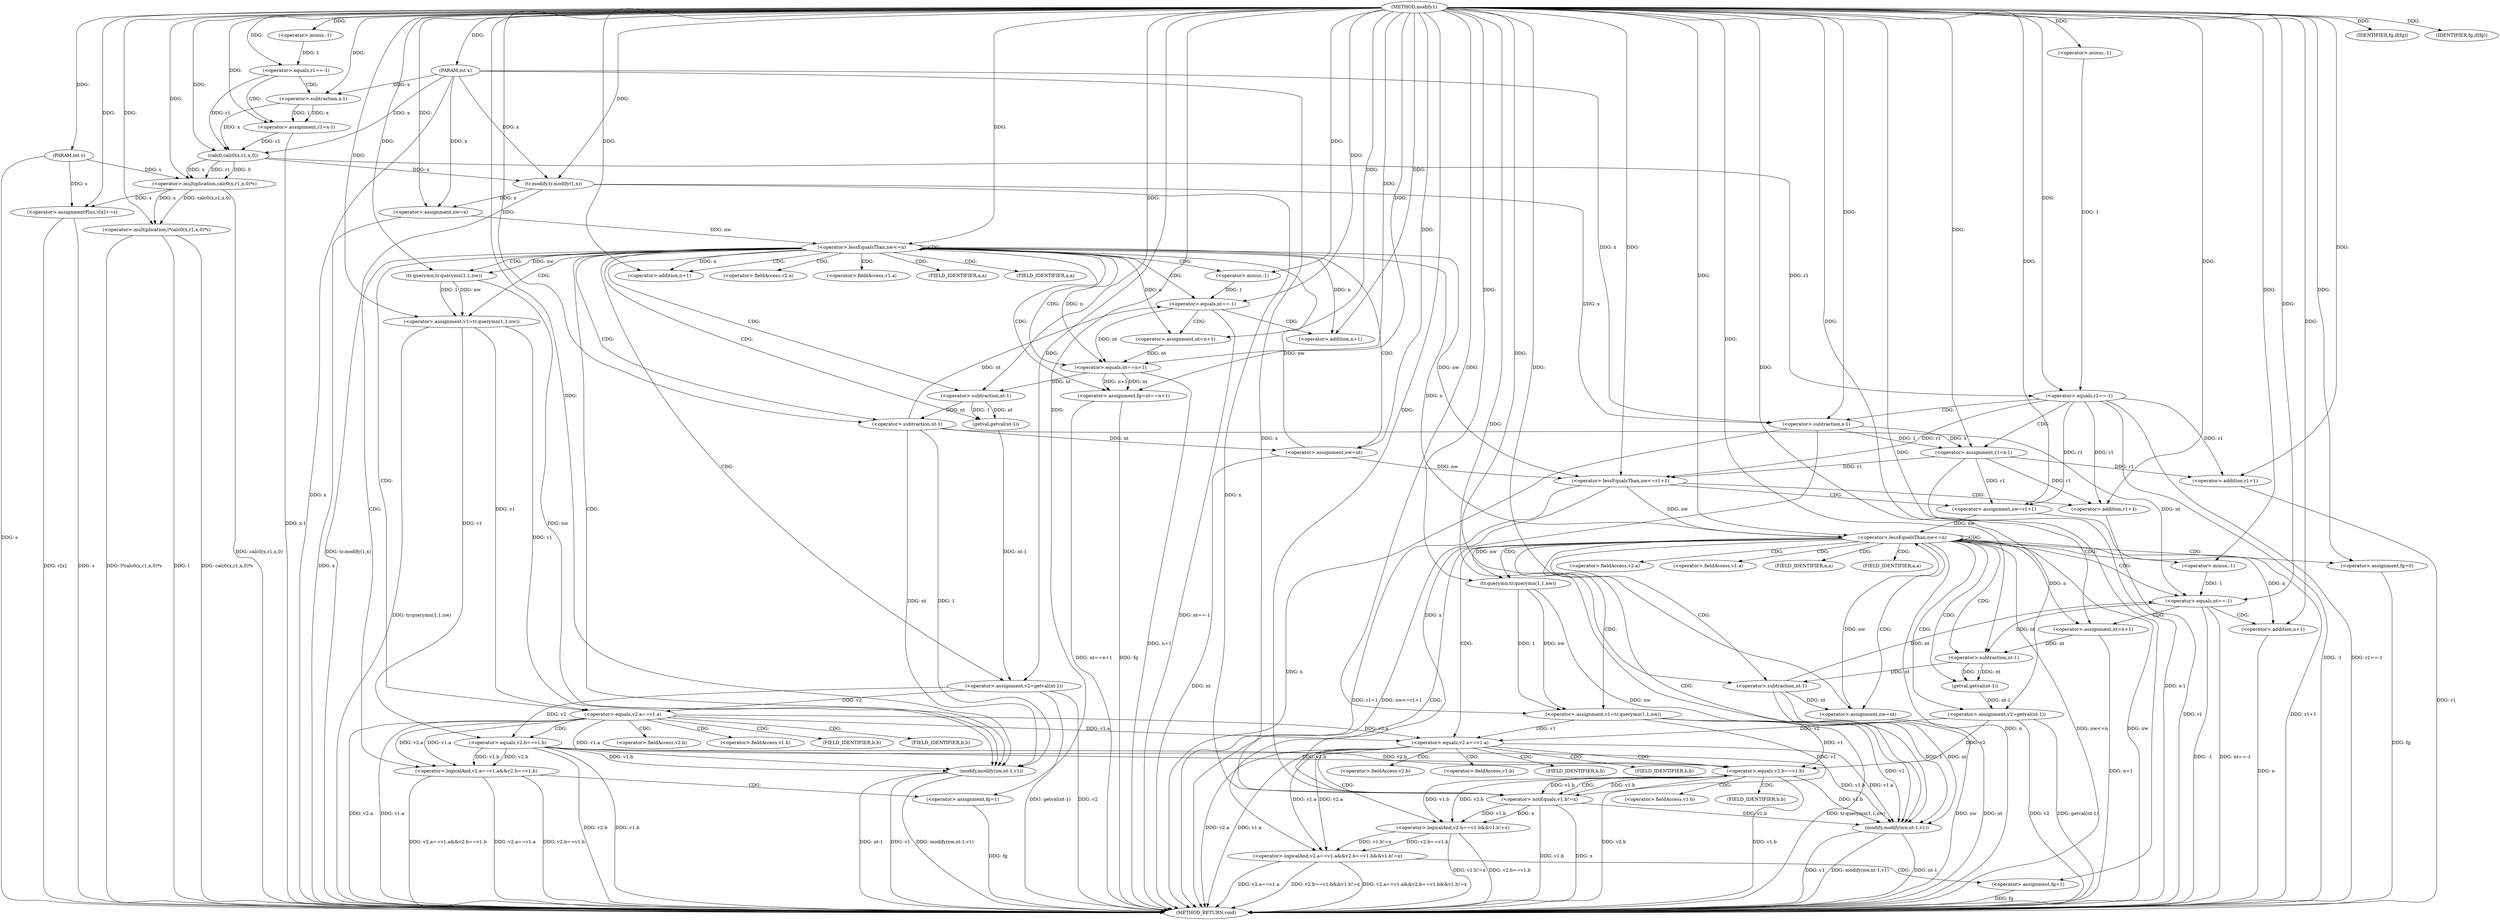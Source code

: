 digraph "modify1" {  
"1001458" [label = "(METHOD,modify1)" ]
"1001657" [label = "(METHOD_RETURN,void)" ]
"1001459" [label = "(PARAM,int x)" ]
"1001460" [label = "(PARAM,int s)" ]
"1001474" [label = "(<operator>.multiplication,l*calc0(x,r1,x,0)*s)" ]
"1001483" [label = "(<operator>.assignmentPlus,v[x]+=s)" ]
"1001488" [label = "(tr.modify,tr.modify(1,x))" ]
"1001492" [label = "(<operator>.assignment,nw=x)" ]
"1001465" [label = "(<operator>.equals,r1==-1)" ]
"1001469" [label = "(<operator>.assignment,r1=x-1)" ]
"1001496" [label = "(<operator>.lessEqualsThan,nw<=n)" ]
"1001566" [label = "(<operator>.equals,r1==-1)" ]
"1001570" [label = "(<operator>.assignment,r1=x-1)" ]
"1001576" [label = "(<operator>.lessEqualsThan,nw<=r1+1)" ]
"1001581" [label = "(<operator>.assignment,nw=r1+1)" ]
"1001587" [label = "(<operator>.lessEqualsThan,nw<=n)" ]
"1001476" [label = "(<operator>.multiplication,calc0(x,r1,x,0)*s)" ]
"1001501" [label = "(<operator>.assignment,v1=tr.querymn(1,1,nw))" ]
"1001519" [label = "(<operator>.assignment,fg=nt==n+1)" ]
"1001527" [label = "(<operator>.assignment,v2=getval(nt-1))" ]
"1001552" [label = "(modify,modify(nw,nt-1,v1))" ]
"1001558" [label = "(<operator>.assignment,nw=nt)" ]
"1001592" [label = "(<operator>.assignment,v1=tr.querymn(1,1,nw))" ]
"1001610" [label = "(<operator>.assignment,fg=0)" ]
"1001614" [label = "(<operator>.assignment,v2=getval(nt-1))" ]
"1001645" [label = "(modify,modify(nw,nt-1,v1))" ]
"1001651" [label = "(<operator>.assignment,nw=nt)" ]
"1001467" [label = "(<operator>.minus,-1)" ]
"1001471" [label = "(<operator>.subtraction,x-1)" ]
"1001477" [label = "(calc0,calc0(x,r1,x,0))" ]
"1001509" [label = "(<operator>.equals,nt==-1)" ]
"1001513" [label = "(<operator>.assignment,nt=n+1)" ]
"1001534" [label = "(<operator>.logicalAnd,v2.a==v1.a&&v2.b==v1.b)" ]
"1001549" [label = "(<operator>.assignment,fg=1)" ]
"1001562" [label = "(IDENTIFIER,fg,if(fg))" ]
"1001568" [label = "(<operator>.minus,-1)" ]
"1001572" [label = "(<operator>.subtraction,x-1)" ]
"1001578" [label = "(<operator>.addition,r1+1)" ]
"1001583" [label = "(<operator>.addition,r1+1)" ]
"1001600" [label = "(<operator>.equals,nt==-1)" ]
"1001604" [label = "(<operator>.assignment,nt=n+1)" ]
"1001621" [label = "(<operator>.logicalAnd,v2.a==v1.a&&v2.b==v1.b&&v1.b!=x)" ]
"1001642" [label = "(<operator>.assignment,fg=1)" ]
"1001655" [label = "(IDENTIFIER,fg,if(fg))" ]
"1001503" [label = "(tr.querymn,tr.querymn(1,1,nw))" ]
"1001521" [label = "(<operator>.equals,nt==n+1)" ]
"1001529" [label = "(getval,getval(nt-1))" ]
"1001554" [label = "(<operator>.subtraction,nt-1)" ]
"1001594" [label = "(tr.querymn,tr.querymn(1,1,nw))" ]
"1001616" [label = "(getval,getval(nt-1))" ]
"1001647" [label = "(<operator>.subtraction,nt-1)" ]
"1001511" [label = "(<operator>.minus,-1)" ]
"1001515" [label = "(<operator>.addition,n+1)" ]
"1001523" [label = "(<operator>.addition,n+1)" ]
"1001530" [label = "(<operator>.subtraction,nt-1)" ]
"1001535" [label = "(<operator>.equals,v2.a==v1.a)" ]
"1001542" [label = "(<operator>.equals,v2.b==v1.b)" ]
"1001602" [label = "(<operator>.minus,-1)" ]
"1001606" [label = "(<operator>.addition,n+1)" ]
"1001617" [label = "(<operator>.subtraction,nt-1)" ]
"1001622" [label = "(<operator>.equals,v2.a==v1.a)" ]
"1001629" [label = "(<operator>.logicalAnd,v2.b==v1.b&&v1.b!=x)" ]
"1001630" [label = "(<operator>.equals,v2.b==v1.b)" ]
"1001637" [label = "(<operator>.notEquals,v1.b!=x)" ]
"1001536" [label = "(<operator>.fieldAccess,v2.a)" ]
"1001539" [label = "(<operator>.fieldAccess,v1.a)" ]
"1001543" [label = "(<operator>.fieldAccess,v2.b)" ]
"1001546" [label = "(<operator>.fieldAccess,v1.b)" ]
"1001623" [label = "(<operator>.fieldAccess,v2.a)" ]
"1001626" [label = "(<operator>.fieldAccess,v1.a)" ]
"1001538" [label = "(FIELD_IDENTIFIER,a,a)" ]
"1001541" [label = "(FIELD_IDENTIFIER,a,a)" ]
"1001545" [label = "(FIELD_IDENTIFIER,b,b)" ]
"1001548" [label = "(FIELD_IDENTIFIER,b,b)" ]
"1001625" [label = "(FIELD_IDENTIFIER,a,a)" ]
"1001628" [label = "(FIELD_IDENTIFIER,a,a)" ]
"1001631" [label = "(<operator>.fieldAccess,v2.b)" ]
"1001634" [label = "(<operator>.fieldAccess,v1.b)" ]
"1001638" [label = "(<operator>.fieldAccess,v1.b)" ]
"1001633" [label = "(FIELD_IDENTIFIER,b,b)" ]
"1001636" [label = "(FIELD_IDENTIFIER,b,b)" ]
"1001640" [label = "(FIELD_IDENTIFIER,b,b)" ]
  "1001459" -> "1001657"  [ label = "DDG: x"] 
  "1001460" -> "1001657"  [ label = "DDG: s"] 
  "1001469" -> "1001657"  [ label = "DDG: x-1"] 
  "1001476" -> "1001657"  [ label = "DDG: calc0(x,r1,x,0)"] 
  "1001474" -> "1001657"  [ label = "DDG: calc0(x,r1,x,0)*s"] 
  "1001474" -> "1001657"  [ label = "DDG: l*calc0(x,r1,x,0)*s"] 
  "1001483" -> "1001657"  [ label = "DDG: v[x]"] 
  "1001483" -> "1001657"  [ label = "DDG: s"] 
  "1001488" -> "1001657"  [ label = "DDG: tr.modify(1,x)"] 
  "1001492" -> "1001657"  [ label = "DDG: x"] 
  "1001501" -> "1001657"  [ label = "DDG: tr.querymn(1,1,nw)"] 
  "1001509" -> "1001657"  [ label = "DDG: nt==-1"] 
  "1001519" -> "1001657"  [ label = "DDG: fg"] 
  "1001521" -> "1001657"  [ label = "DDG: n+1"] 
  "1001519" -> "1001657"  [ label = "DDG: nt==n+1"] 
  "1001527" -> "1001657"  [ label = "DDG: v2"] 
  "1001527" -> "1001657"  [ label = "DDG: getval(nt-1)"] 
  "1001535" -> "1001657"  [ label = "DDG: v2.a"] 
  "1001535" -> "1001657"  [ label = "DDG: v1.a"] 
  "1001534" -> "1001657"  [ label = "DDG: v2.a==v1.a"] 
  "1001542" -> "1001657"  [ label = "DDG: v2.b"] 
  "1001542" -> "1001657"  [ label = "DDG: v1.b"] 
  "1001534" -> "1001657"  [ label = "DDG: v2.b==v1.b"] 
  "1001534" -> "1001657"  [ label = "DDG: v2.a==v1.a&&v2.b==v1.b"] 
  "1001549" -> "1001657"  [ label = "DDG: fg"] 
  "1001552" -> "1001657"  [ label = "DDG: nt-1"] 
  "1001552" -> "1001657"  [ label = "DDG: v1"] 
  "1001552" -> "1001657"  [ label = "DDG: modify(nw,nt-1,v1)"] 
  "1001558" -> "1001657"  [ label = "DDG: nt"] 
  "1001566" -> "1001657"  [ label = "DDG: -1"] 
  "1001566" -> "1001657"  [ label = "DDG: r1==-1"] 
  "1001572" -> "1001657"  [ label = "DDG: x"] 
  "1001570" -> "1001657"  [ label = "DDG: x-1"] 
  "1001578" -> "1001657"  [ label = "DDG: r1"] 
  "1001576" -> "1001657"  [ label = "DDG: r1+1"] 
  "1001576" -> "1001657"  [ label = "DDG: nw<=r1+1"] 
  "1001583" -> "1001657"  [ label = "DDG: r1"] 
  "1001581" -> "1001657"  [ label = "DDG: r1+1"] 
  "1001587" -> "1001657"  [ label = "DDG: nw"] 
  "1001587" -> "1001657"  [ label = "DDG: n"] 
  "1001587" -> "1001657"  [ label = "DDG: nw<=n"] 
  "1001592" -> "1001657"  [ label = "DDG: tr.querymn(1,1,nw)"] 
  "1001600" -> "1001657"  [ label = "DDG: -1"] 
  "1001600" -> "1001657"  [ label = "DDG: nt==-1"] 
  "1001606" -> "1001657"  [ label = "DDG: n"] 
  "1001604" -> "1001657"  [ label = "DDG: n+1"] 
  "1001610" -> "1001657"  [ label = "DDG: fg"] 
  "1001614" -> "1001657"  [ label = "DDG: v2"] 
  "1001614" -> "1001657"  [ label = "DDG: getval(nt-1)"] 
  "1001622" -> "1001657"  [ label = "DDG: v2.a"] 
  "1001622" -> "1001657"  [ label = "DDG: v1.a"] 
  "1001621" -> "1001657"  [ label = "DDG: v2.a==v1.a"] 
  "1001630" -> "1001657"  [ label = "DDG: v2.b"] 
  "1001630" -> "1001657"  [ label = "DDG: v1.b"] 
  "1001629" -> "1001657"  [ label = "DDG: v2.b==v1.b"] 
  "1001637" -> "1001657"  [ label = "DDG: v1.b"] 
  "1001637" -> "1001657"  [ label = "DDG: x"] 
  "1001629" -> "1001657"  [ label = "DDG: v1.b!=x"] 
  "1001621" -> "1001657"  [ label = "DDG: v2.b==v1.b&&v1.b!=x"] 
  "1001621" -> "1001657"  [ label = "DDG: v2.a==v1.a&&v2.b==v1.b&&v1.b!=x"] 
  "1001642" -> "1001657"  [ label = "DDG: fg"] 
  "1001645" -> "1001657"  [ label = "DDG: nt-1"] 
  "1001645" -> "1001657"  [ label = "DDG: v1"] 
  "1001645" -> "1001657"  [ label = "DDG: modify(nw,nt-1,v1)"] 
  "1001651" -> "1001657"  [ label = "DDG: nw"] 
  "1001651" -> "1001657"  [ label = "DDG: nt"] 
  "1001474" -> "1001657"  [ label = "DDG: l"] 
  "1001458" -> "1001459"  [ label = "DDG: "] 
  "1001458" -> "1001460"  [ label = "DDG: "] 
  "1001476" -> "1001483"  [ label = "DDG: s"] 
  "1001460" -> "1001483"  [ label = "DDG: s"] 
  "1001458" -> "1001483"  [ label = "DDG: "] 
  "1001488" -> "1001492"  [ label = "DDG: x"] 
  "1001459" -> "1001492"  [ label = "DDG: x"] 
  "1001458" -> "1001492"  [ label = "DDG: "] 
  "1001471" -> "1001469"  [ label = "DDG: 1"] 
  "1001471" -> "1001469"  [ label = "DDG: x"] 
  "1001458" -> "1001474"  [ label = "DDG: "] 
  "1001476" -> "1001474"  [ label = "DDG: s"] 
  "1001476" -> "1001474"  [ label = "DDG: calc0(x,r1,x,0)"] 
  "1001458" -> "1001488"  [ label = "DDG: "] 
  "1001477" -> "1001488"  [ label = "DDG: x"] 
  "1001459" -> "1001488"  [ label = "DDG: x"] 
  "1001572" -> "1001570"  [ label = "DDG: x"] 
  "1001572" -> "1001570"  [ label = "DDG: 1"] 
  "1001458" -> "1001581"  [ label = "DDG: "] 
  "1001566" -> "1001581"  [ label = "DDG: r1"] 
  "1001570" -> "1001581"  [ label = "DDG: r1"] 
  "1001458" -> "1001465"  [ label = "DDG: "] 
  "1001467" -> "1001465"  [ label = "DDG: 1"] 
  "1001458" -> "1001469"  [ label = "DDG: "] 
  "1001477" -> "1001476"  [ label = "DDG: 0"] 
  "1001477" -> "1001476"  [ label = "DDG: x"] 
  "1001477" -> "1001476"  [ label = "DDG: r1"] 
  "1001460" -> "1001476"  [ label = "DDG: s"] 
  "1001458" -> "1001476"  [ label = "DDG: "] 
  "1001492" -> "1001496"  [ label = "DDG: nw"] 
  "1001558" -> "1001496"  [ label = "DDG: nw"] 
  "1001458" -> "1001496"  [ label = "DDG: "] 
  "1001503" -> "1001501"  [ label = "DDG: 1"] 
  "1001503" -> "1001501"  [ label = "DDG: nw"] 
  "1001521" -> "1001519"  [ label = "DDG: n+1"] 
  "1001521" -> "1001519"  [ label = "DDG: nt"] 
  "1001529" -> "1001527"  [ label = "DDG: nt-1"] 
  "1001554" -> "1001558"  [ label = "DDG: nt"] 
  "1001458" -> "1001558"  [ label = "DDG: "] 
  "1001477" -> "1001566"  [ label = "DDG: r1"] 
  "1001458" -> "1001566"  [ label = "DDG: "] 
  "1001568" -> "1001566"  [ label = "DDG: 1"] 
  "1001458" -> "1001570"  [ label = "DDG: "] 
  "1001496" -> "1001576"  [ label = "DDG: nw"] 
  "1001558" -> "1001576"  [ label = "DDG: nw"] 
  "1001458" -> "1001576"  [ label = "DDG: "] 
  "1001566" -> "1001576"  [ label = "DDG: r1"] 
  "1001570" -> "1001576"  [ label = "DDG: r1"] 
  "1001576" -> "1001587"  [ label = "DDG: nw"] 
  "1001581" -> "1001587"  [ label = "DDG: nw"] 
  "1001651" -> "1001587"  [ label = "DDG: nw"] 
  "1001458" -> "1001587"  [ label = "DDG: "] 
  "1001496" -> "1001587"  [ label = "DDG: n"] 
  "1001594" -> "1001592"  [ label = "DDG: 1"] 
  "1001594" -> "1001592"  [ label = "DDG: nw"] 
  "1001458" -> "1001610"  [ label = "DDG: "] 
  "1001616" -> "1001614"  [ label = "DDG: nt-1"] 
  "1001647" -> "1001651"  [ label = "DDG: nt"] 
  "1001458" -> "1001651"  [ label = "DDG: "] 
  "1001458" -> "1001467"  [ label = "DDG: "] 
  "1001459" -> "1001471"  [ label = "DDG: x"] 
  "1001458" -> "1001471"  [ label = "DDG: "] 
  "1001471" -> "1001477"  [ label = "DDG: x"] 
  "1001459" -> "1001477"  [ label = "DDG: x"] 
  "1001458" -> "1001477"  [ label = "DDG: "] 
  "1001465" -> "1001477"  [ label = "DDG: r1"] 
  "1001469" -> "1001477"  [ label = "DDG: r1"] 
  "1001458" -> "1001501"  [ label = "DDG: "] 
  "1001458" -> "1001513"  [ label = "DDG: "] 
  "1001496" -> "1001513"  [ label = "DDG: n"] 
  "1001458" -> "1001519"  [ label = "DDG: "] 
  "1001458" -> "1001527"  [ label = "DDG: "] 
  "1001458" -> "1001549"  [ label = "DDG: "] 
  "1001503" -> "1001552"  [ label = "DDG: nw"] 
  "1001458" -> "1001552"  [ label = "DDG: "] 
  "1001501" -> "1001552"  [ label = "DDG: v1"] 
  "1001535" -> "1001552"  [ label = "DDG: v1.a"] 
  "1001542" -> "1001552"  [ label = "DDG: v1.b"] 
  "1001554" -> "1001552"  [ label = "DDG: nt"] 
  "1001554" -> "1001552"  [ label = "DDG: 1"] 
  "1001458" -> "1001562"  [ label = "DDG: "] 
  "1001458" -> "1001568"  [ label = "DDG: "] 
  "1001459" -> "1001572"  [ label = "DDG: x"] 
  "1001458" -> "1001572"  [ label = "DDG: "] 
  "1001488" -> "1001572"  [ label = "DDG: x"] 
  "1001566" -> "1001578"  [ label = "DDG: r1"] 
  "1001570" -> "1001578"  [ label = "DDG: r1"] 
  "1001458" -> "1001578"  [ label = "DDG: "] 
  "1001458" -> "1001583"  [ label = "DDG: "] 
  "1001566" -> "1001583"  [ label = "DDG: r1"] 
  "1001570" -> "1001583"  [ label = "DDG: r1"] 
  "1001458" -> "1001592"  [ label = "DDG: "] 
  "1001587" -> "1001604"  [ label = "DDG: n"] 
  "1001458" -> "1001604"  [ label = "DDG: "] 
  "1001458" -> "1001614"  [ label = "DDG: "] 
  "1001458" -> "1001642"  [ label = "DDG: "] 
  "1001594" -> "1001645"  [ label = "DDG: nw"] 
  "1001458" -> "1001645"  [ label = "DDG: "] 
  "1001647" -> "1001645"  [ label = "DDG: nt"] 
  "1001647" -> "1001645"  [ label = "DDG: 1"] 
  "1001542" -> "1001645"  [ label = "DDG: v1.b"] 
  "1001592" -> "1001645"  [ label = "DDG: v1"] 
  "1001622" -> "1001645"  [ label = "DDG: v1.a"] 
  "1001630" -> "1001645"  [ label = "DDG: v1.b"] 
  "1001637" -> "1001645"  [ label = "DDG: v1.b"] 
  "1001458" -> "1001655"  [ label = "DDG: "] 
  "1001458" -> "1001503"  [ label = "DDG: "] 
  "1001496" -> "1001503"  [ label = "DDG: nw"] 
  "1001458" -> "1001509"  [ label = "DDG: "] 
  "1001554" -> "1001509"  [ label = "DDG: nt"] 
  "1001511" -> "1001509"  [ label = "DDG: 1"] 
  "1001509" -> "1001521"  [ label = "DDG: nt"] 
  "1001513" -> "1001521"  [ label = "DDG: nt"] 
  "1001458" -> "1001521"  [ label = "DDG: "] 
  "1001496" -> "1001521"  [ label = "DDG: n"] 
  "1001530" -> "1001529"  [ label = "DDG: nt"] 
  "1001530" -> "1001529"  [ label = "DDG: 1"] 
  "1001535" -> "1001534"  [ label = "DDG: v1.a"] 
  "1001535" -> "1001534"  [ label = "DDG: v2.a"] 
  "1001542" -> "1001534"  [ label = "DDG: v2.b"] 
  "1001542" -> "1001534"  [ label = "DDG: v1.b"] 
  "1001530" -> "1001554"  [ label = "DDG: nt"] 
  "1001458" -> "1001554"  [ label = "DDG: "] 
  "1001458" -> "1001594"  [ label = "DDG: "] 
  "1001587" -> "1001594"  [ label = "DDG: nw"] 
  "1001458" -> "1001600"  [ label = "DDG: "] 
  "1001554" -> "1001600"  [ label = "DDG: nt"] 
  "1001647" -> "1001600"  [ label = "DDG: nt"] 
  "1001602" -> "1001600"  [ label = "DDG: 1"] 
  "1001617" -> "1001616"  [ label = "DDG: 1"] 
  "1001617" -> "1001616"  [ label = "DDG: nt"] 
  "1001622" -> "1001621"  [ label = "DDG: v2.a"] 
  "1001622" -> "1001621"  [ label = "DDG: v1.a"] 
  "1001629" -> "1001621"  [ label = "DDG: v1.b!=x"] 
  "1001629" -> "1001621"  [ label = "DDG: v2.b==v1.b"] 
  "1001617" -> "1001647"  [ label = "DDG: nt"] 
  "1001458" -> "1001647"  [ label = "DDG: "] 
  "1001458" -> "1001511"  [ label = "DDG: "] 
  "1001496" -> "1001515"  [ label = "DDG: n"] 
  "1001458" -> "1001515"  [ label = "DDG: "] 
  "1001496" -> "1001523"  [ label = "DDG: n"] 
  "1001458" -> "1001523"  [ label = "DDG: "] 
  "1001521" -> "1001530"  [ label = "DDG: nt"] 
  "1001458" -> "1001530"  [ label = "DDG: "] 
  "1001527" -> "1001535"  [ label = "DDG: v2"] 
  "1001501" -> "1001535"  [ label = "DDG: v1"] 
  "1001527" -> "1001542"  [ label = "DDG: v2"] 
  "1001501" -> "1001542"  [ label = "DDG: v1"] 
  "1001458" -> "1001602"  [ label = "DDG: "] 
  "1001587" -> "1001606"  [ label = "DDG: n"] 
  "1001458" -> "1001606"  [ label = "DDG: "] 
  "1001600" -> "1001617"  [ label = "DDG: nt"] 
  "1001604" -> "1001617"  [ label = "DDG: nt"] 
  "1001458" -> "1001617"  [ label = "DDG: "] 
  "1001535" -> "1001622"  [ label = "DDG: v2.a"] 
  "1001614" -> "1001622"  [ label = "DDG: v2"] 
  "1001535" -> "1001622"  [ label = "DDG: v1.a"] 
  "1001592" -> "1001622"  [ label = "DDG: v1"] 
  "1001630" -> "1001629"  [ label = "DDG: v1.b"] 
  "1001630" -> "1001629"  [ label = "DDG: v2.b"] 
  "1001637" -> "1001629"  [ label = "DDG: v1.b"] 
  "1001637" -> "1001629"  [ label = "DDG: x"] 
  "1001542" -> "1001630"  [ label = "DDG: v2.b"] 
  "1001614" -> "1001630"  [ label = "DDG: v2"] 
  "1001542" -> "1001630"  [ label = "DDG: v1.b"] 
  "1001592" -> "1001630"  [ label = "DDG: v1"] 
  "1001637" -> "1001630"  [ label = "DDG: v1.b"] 
  "1001592" -> "1001637"  [ label = "DDG: v1"] 
  "1001630" -> "1001637"  [ label = "DDG: v1.b"] 
  "1001572" -> "1001637"  [ label = "DDG: x"] 
  "1001459" -> "1001637"  [ label = "DDG: x"] 
  "1001458" -> "1001637"  [ label = "DDG: "] 
  "1001488" -> "1001637"  [ label = "DDG: x"] 
  "1001465" -> "1001469"  [ label = "CDG: "] 
  "1001465" -> "1001471"  [ label = "CDG: "] 
  "1001496" -> "1001554"  [ label = "CDG: "] 
  "1001496" -> "1001501"  [ label = "CDG: "] 
  "1001496" -> "1001534"  [ label = "CDG: "] 
  "1001496" -> "1001511"  [ label = "CDG: "] 
  "1001496" -> "1001503"  [ label = "CDG: "] 
  "1001496" -> "1001529"  [ label = "CDG: "] 
  "1001496" -> "1001519"  [ label = "CDG: "] 
  "1001496" -> "1001552"  [ label = "CDG: "] 
  "1001496" -> "1001541"  [ label = "CDG: "] 
  "1001496" -> "1001538"  [ label = "CDG: "] 
  "1001496" -> "1001539"  [ label = "CDG: "] 
  "1001496" -> "1001527"  [ label = "CDG: "] 
  "1001496" -> "1001536"  [ label = "CDG: "] 
  "1001496" -> "1001521"  [ label = "CDG: "] 
  "1001496" -> "1001509"  [ label = "CDG: "] 
  "1001496" -> "1001530"  [ label = "CDG: "] 
  "1001496" -> "1001523"  [ label = "CDG: "] 
  "1001496" -> "1001558"  [ label = "CDG: "] 
  "1001496" -> "1001535"  [ label = "CDG: "] 
  "1001496" -> "1001496"  [ label = "CDG: "] 
  "1001566" -> "1001570"  [ label = "CDG: "] 
  "1001566" -> "1001572"  [ label = "CDG: "] 
  "1001576" -> "1001581"  [ label = "CDG: "] 
  "1001576" -> "1001583"  [ label = "CDG: "] 
  "1001587" -> "1001628"  [ label = "CDG: "] 
  "1001587" -> "1001594"  [ label = "CDG: "] 
  "1001587" -> "1001645"  [ label = "CDG: "] 
  "1001587" -> "1001647"  [ label = "CDG: "] 
  "1001587" -> "1001623"  [ label = "CDG: "] 
  "1001587" -> "1001610"  [ label = "CDG: "] 
  "1001587" -> "1001616"  [ label = "CDG: "] 
  "1001587" -> "1001602"  [ label = "CDG: "] 
  "1001587" -> "1001625"  [ label = "CDG: "] 
  "1001587" -> "1001626"  [ label = "CDG: "] 
  "1001587" -> "1001600"  [ label = "CDG: "] 
  "1001587" -> "1001592"  [ label = "CDG: "] 
  "1001587" -> "1001617"  [ label = "CDG: "] 
  "1001587" -> "1001622"  [ label = "CDG: "] 
  "1001587" -> "1001651"  [ label = "CDG: "] 
  "1001587" -> "1001621"  [ label = "CDG: "] 
  "1001587" -> "1001614"  [ label = "CDG: "] 
  "1001587" -> "1001587"  [ label = "CDG: "] 
  "1001509" -> "1001513"  [ label = "CDG: "] 
  "1001509" -> "1001515"  [ label = "CDG: "] 
  "1001534" -> "1001549"  [ label = "CDG: "] 
  "1001600" -> "1001604"  [ label = "CDG: "] 
  "1001600" -> "1001606"  [ label = "CDG: "] 
  "1001621" -> "1001642"  [ label = "CDG: "] 
  "1001535" -> "1001545"  [ label = "CDG: "] 
  "1001535" -> "1001542"  [ label = "CDG: "] 
  "1001535" -> "1001543"  [ label = "CDG: "] 
  "1001535" -> "1001548"  [ label = "CDG: "] 
  "1001535" -> "1001546"  [ label = "CDG: "] 
  "1001622" -> "1001634"  [ label = "CDG: "] 
  "1001622" -> "1001631"  [ label = "CDG: "] 
  "1001622" -> "1001633"  [ label = "CDG: "] 
  "1001622" -> "1001636"  [ label = "CDG: "] 
  "1001622" -> "1001629"  [ label = "CDG: "] 
  "1001622" -> "1001630"  [ label = "CDG: "] 
  "1001630" -> "1001638"  [ label = "CDG: "] 
  "1001630" -> "1001637"  [ label = "CDG: "] 
  "1001630" -> "1001640"  [ label = "CDG: "] 
}
